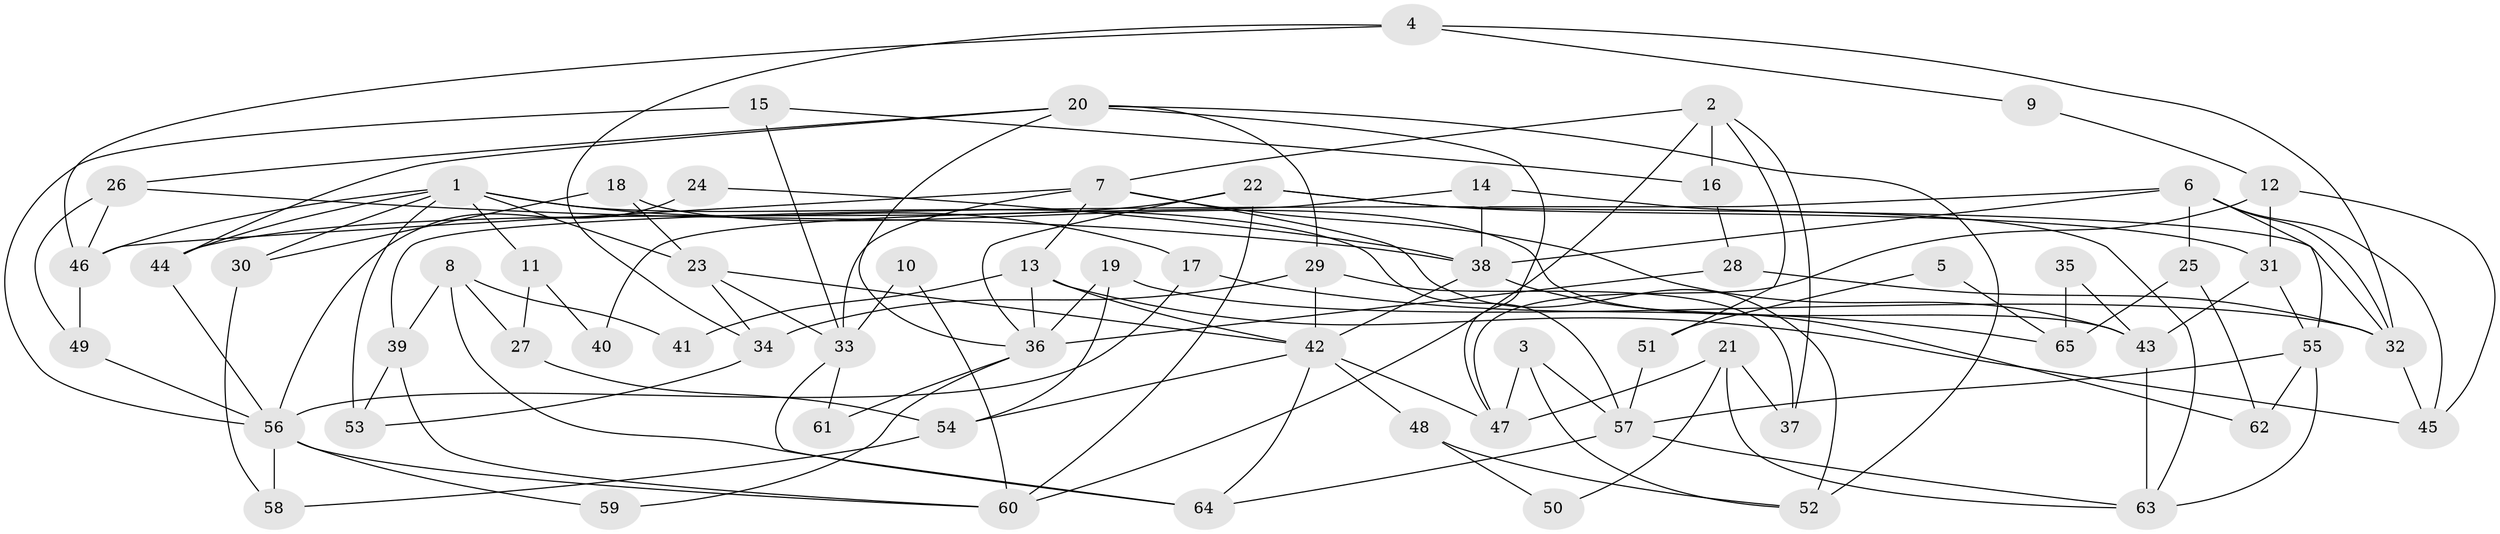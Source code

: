 // coarse degree distribution, {10: 0.04878048780487805, 6: 0.12195121951219512, 5: 0.14634146341463414, 4: 0.21951219512195122, 2: 0.12195121951219512, 8: 0.04878048780487805, 3: 0.17073170731707318, 9: 0.04878048780487805, 7: 0.07317073170731707}
// Generated by graph-tools (version 1.1) at 2025/41/03/06/25 10:41:57]
// undirected, 65 vertices, 130 edges
graph export_dot {
graph [start="1"]
  node [color=gray90,style=filled];
  1;
  2;
  3;
  4;
  5;
  6;
  7;
  8;
  9;
  10;
  11;
  12;
  13;
  14;
  15;
  16;
  17;
  18;
  19;
  20;
  21;
  22;
  23;
  24;
  25;
  26;
  27;
  28;
  29;
  30;
  31;
  32;
  33;
  34;
  35;
  36;
  37;
  38;
  39;
  40;
  41;
  42;
  43;
  44;
  45;
  46;
  47;
  48;
  49;
  50;
  51;
  52;
  53;
  54;
  55;
  56;
  57;
  58;
  59;
  60;
  61;
  62;
  63;
  64;
  65;
  1 -- 57;
  1 -- 46;
  1 -- 11;
  1 -- 17;
  1 -- 23;
  1 -- 30;
  1 -- 44;
  1 -- 53;
  2 -- 7;
  2 -- 60;
  2 -- 16;
  2 -- 37;
  2 -- 51;
  3 -- 52;
  3 -- 47;
  3 -- 57;
  4 -- 34;
  4 -- 46;
  4 -- 9;
  4 -- 32;
  5 -- 65;
  5 -- 51;
  6 -- 32;
  6 -- 39;
  6 -- 25;
  6 -- 38;
  6 -- 45;
  6 -- 55;
  7 -- 13;
  7 -- 33;
  7 -- 43;
  7 -- 46;
  7 -- 52;
  8 -- 64;
  8 -- 39;
  8 -- 27;
  8 -- 41;
  9 -- 12;
  10 -- 60;
  10 -- 33;
  11 -- 27;
  11 -- 40;
  12 -- 47;
  12 -- 31;
  12 -- 45;
  13 -- 45;
  13 -- 42;
  13 -- 36;
  13 -- 41;
  14 -- 63;
  14 -- 38;
  14 -- 40;
  15 -- 33;
  15 -- 16;
  15 -- 56;
  16 -- 28;
  17 -- 56;
  17 -- 65;
  18 -- 30;
  18 -- 43;
  18 -- 23;
  19 -- 36;
  19 -- 32;
  19 -- 54;
  20 -- 26;
  20 -- 36;
  20 -- 29;
  20 -- 44;
  20 -- 47;
  20 -- 52;
  21 -- 47;
  21 -- 63;
  21 -- 37;
  21 -- 50;
  22 -- 44;
  22 -- 32;
  22 -- 31;
  22 -- 36;
  22 -- 60;
  23 -- 33;
  23 -- 34;
  23 -- 42;
  24 -- 38;
  24 -- 56;
  25 -- 62;
  25 -- 65;
  26 -- 49;
  26 -- 38;
  26 -- 46;
  27 -- 54;
  28 -- 36;
  28 -- 32;
  29 -- 37;
  29 -- 34;
  29 -- 42;
  30 -- 58;
  31 -- 55;
  31 -- 43;
  32 -- 45;
  33 -- 64;
  33 -- 61;
  34 -- 53;
  35 -- 65;
  35 -- 43;
  36 -- 59;
  36 -- 61;
  38 -- 42;
  38 -- 62;
  39 -- 53;
  39 -- 60;
  42 -- 47;
  42 -- 48;
  42 -- 54;
  42 -- 64;
  43 -- 63;
  44 -- 56;
  46 -- 49;
  48 -- 52;
  48 -- 50;
  49 -- 56;
  51 -- 57;
  54 -- 58;
  55 -- 57;
  55 -- 62;
  55 -- 63;
  56 -- 58;
  56 -- 59;
  56 -- 60;
  57 -- 63;
  57 -- 64;
}
